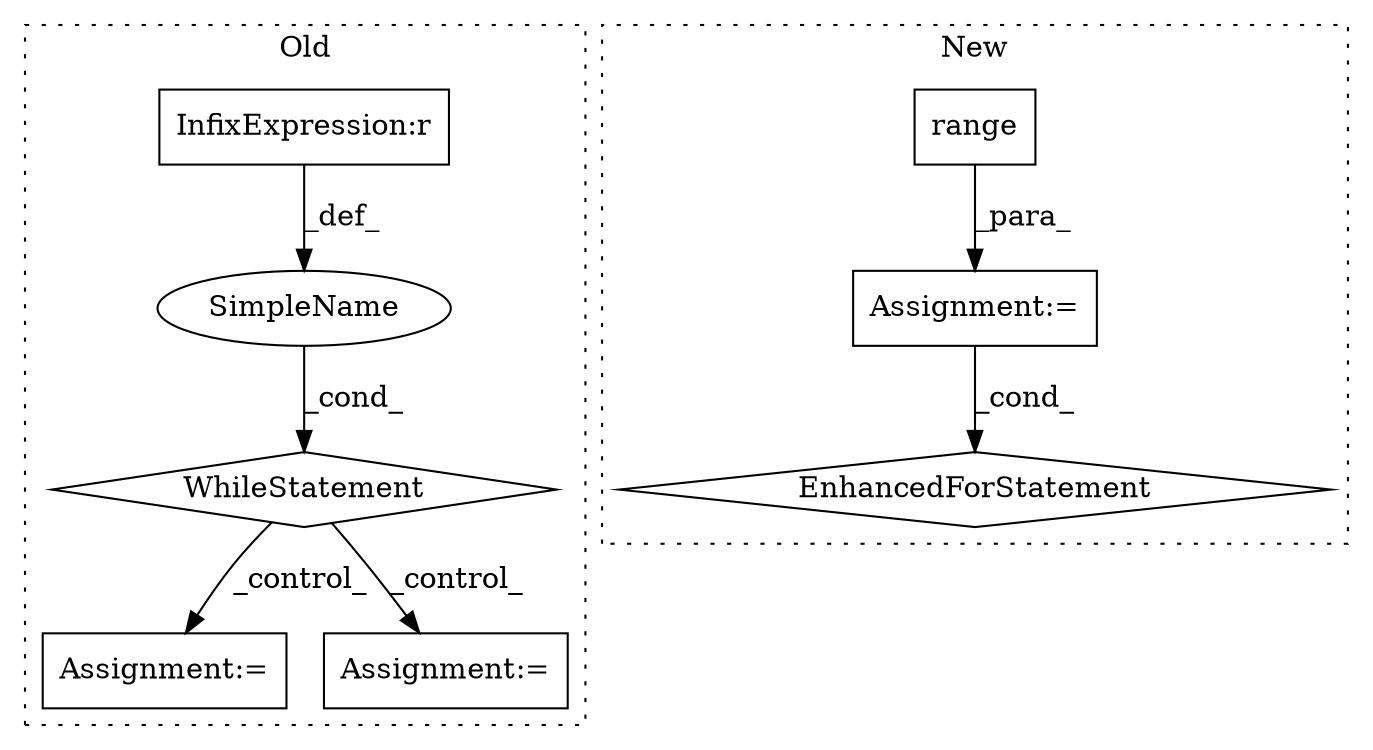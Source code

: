 digraph G {
subgraph cluster0 {
1 [label="WhileStatement" a="61" s="12176,12208" l="7,2" shape="diamond"];
5 [label="InfixExpression:r" a="27" s="12193" l="3" shape="box"];
6 [label="Assignment:=" a="7" s="13010" l="1" shape="box"];
7 [label="SimpleName" a="42" s="" l="" shape="ellipse"];
8 [label="Assignment:=" a="7" s="13059" l="1" shape="box"];
label = "Old";
style="dotted";
}
subgraph cluster1 {
2 [label="range" a="32" s="10355,10375" l="6,1" shape="box"];
3 [label="Assignment:=" a="7" s="10288,10376" l="57,2" shape="box"];
4 [label="EnhancedForStatement" a="70" s="10288,10376" l="57,2" shape="diamond"];
label = "New";
style="dotted";
}
1 -> 6 [label="_control_"];
1 -> 8 [label="_control_"];
2 -> 3 [label="_para_"];
3 -> 4 [label="_cond_"];
5 -> 7 [label="_def_"];
7 -> 1 [label="_cond_"];
}